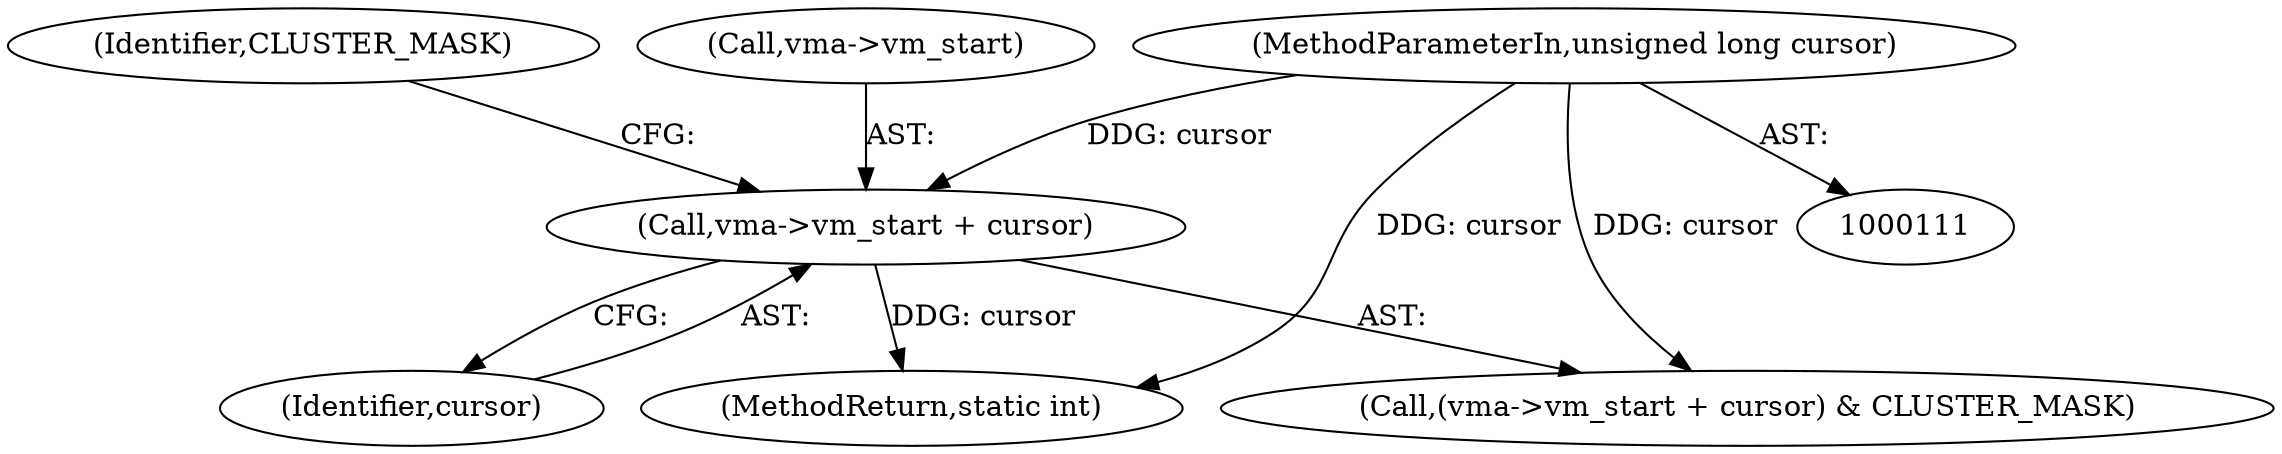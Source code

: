 digraph "0_linux_57e68e9cd65b4b8eb4045a1e0d0746458502554c_1@pointer" {
"1000143" [label="(Call,vma->vm_start + cursor)"];
"1000112" [label="(MethodParameterIn,unsigned long cursor)"];
"1000112" [label="(MethodParameterIn,unsigned long cursor)"];
"1000148" [label="(Identifier,CLUSTER_MASK)"];
"1000143" [label="(Call,vma->vm_start + cursor)"];
"1000144" [label="(Call,vma->vm_start)"];
"1000142" [label="(Call,(vma->vm_start + cursor) & CLUSTER_MASK)"];
"1000147" [label="(Identifier,cursor)"];
"1000364" [label="(MethodReturn,static int)"];
"1000143" -> "1000142"  [label="AST: "];
"1000143" -> "1000147"  [label="CFG: "];
"1000144" -> "1000143"  [label="AST: "];
"1000147" -> "1000143"  [label="AST: "];
"1000148" -> "1000143"  [label="CFG: "];
"1000143" -> "1000364"  [label="DDG: cursor"];
"1000112" -> "1000143"  [label="DDG: cursor"];
"1000112" -> "1000111"  [label="AST: "];
"1000112" -> "1000364"  [label="DDG: cursor"];
"1000112" -> "1000142"  [label="DDG: cursor"];
}
